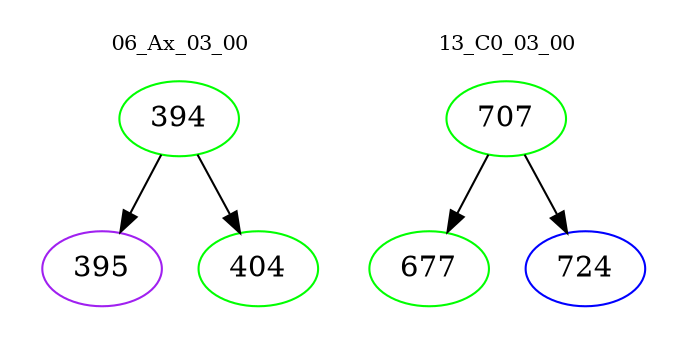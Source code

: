 digraph{
subgraph cluster_0 {
color = white
label = "06_Ax_03_00";
fontsize=10;
T0_394 [label="394", color="green"]
T0_394 -> T0_395 [color="black"]
T0_395 [label="395", color="purple"]
T0_394 -> T0_404 [color="black"]
T0_404 [label="404", color="green"]
}
subgraph cluster_1 {
color = white
label = "13_C0_03_00";
fontsize=10;
T1_707 [label="707", color="green"]
T1_707 -> T1_677 [color="black"]
T1_677 [label="677", color="green"]
T1_707 -> T1_724 [color="black"]
T1_724 [label="724", color="blue"]
}
}
